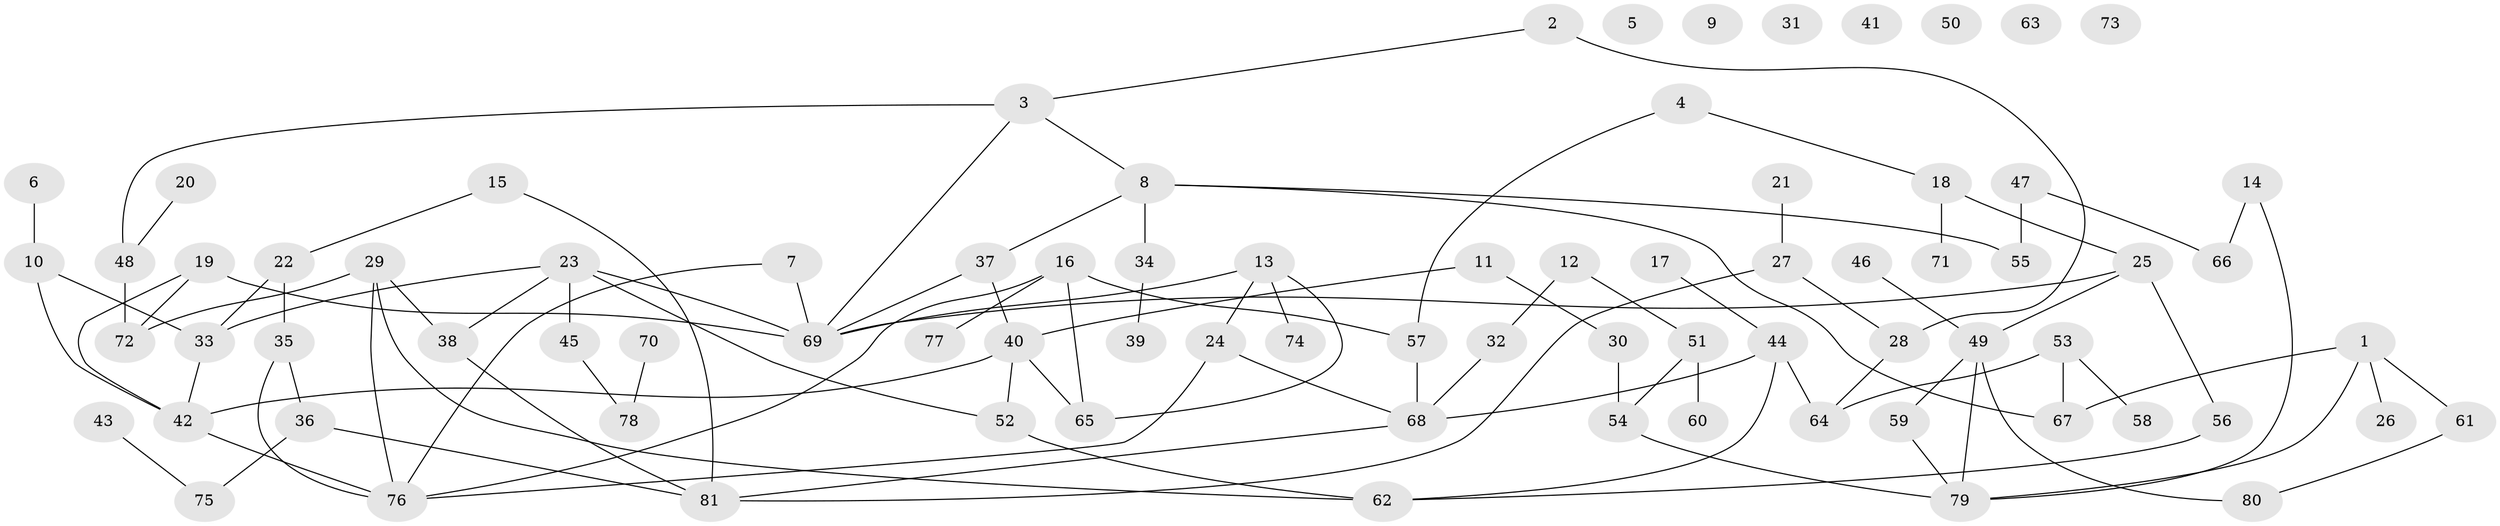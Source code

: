 // Generated by graph-tools (version 1.1) at 2025/49/03/09/25 03:49:07]
// undirected, 81 vertices, 103 edges
graph export_dot {
graph [start="1"]
  node [color=gray90,style=filled];
  1;
  2;
  3;
  4;
  5;
  6;
  7;
  8;
  9;
  10;
  11;
  12;
  13;
  14;
  15;
  16;
  17;
  18;
  19;
  20;
  21;
  22;
  23;
  24;
  25;
  26;
  27;
  28;
  29;
  30;
  31;
  32;
  33;
  34;
  35;
  36;
  37;
  38;
  39;
  40;
  41;
  42;
  43;
  44;
  45;
  46;
  47;
  48;
  49;
  50;
  51;
  52;
  53;
  54;
  55;
  56;
  57;
  58;
  59;
  60;
  61;
  62;
  63;
  64;
  65;
  66;
  67;
  68;
  69;
  70;
  71;
  72;
  73;
  74;
  75;
  76;
  77;
  78;
  79;
  80;
  81;
  1 -- 26;
  1 -- 61;
  1 -- 67;
  1 -- 79;
  2 -- 3;
  2 -- 28;
  3 -- 8;
  3 -- 48;
  3 -- 69;
  4 -- 18;
  4 -- 57;
  6 -- 10;
  7 -- 69;
  7 -- 76;
  8 -- 34;
  8 -- 37;
  8 -- 55;
  8 -- 67;
  10 -- 33;
  10 -- 42;
  11 -- 30;
  11 -- 40;
  12 -- 32;
  12 -- 51;
  13 -- 24;
  13 -- 65;
  13 -- 69;
  13 -- 74;
  14 -- 66;
  14 -- 79;
  15 -- 22;
  15 -- 81;
  16 -- 57;
  16 -- 65;
  16 -- 76;
  16 -- 77;
  17 -- 44;
  18 -- 25;
  18 -- 71;
  19 -- 42;
  19 -- 69;
  19 -- 72;
  20 -- 48;
  21 -- 27;
  22 -- 33;
  22 -- 35;
  23 -- 33;
  23 -- 38;
  23 -- 45;
  23 -- 52;
  23 -- 69;
  24 -- 68;
  24 -- 76;
  25 -- 49;
  25 -- 56;
  25 -- 69;
  27 -- 28;
  27 -- 81;
  28 -- 64;
  29 -- 38;
  29 -- 62;
  29 -- 72;
  29 -- 76;
  30 -- 54;
  32 -- 68;
  33 -- 42;
  34 -- 39;
  35 -- 36;
  35 -- 76;
  36 -- 75;
  36 -- 81;
  37 -- 40;
  37 -- 69;
  38 -- 81;
  40 -- 42;
  40 -- 52;
  40 -- 65;
  42 -- 76;
  43 -- 75;
  44 -- 62;
  44 -- 64;
  44 -- 68;
  45 -- 78;
  46 -- 49;
  47 -- 55;
  47 -- 66;
  48 -- 72;
  49 -- 59;
  49 -- 79;
  49 -- 80;
  51 -- 54;
  51 -- 60;
  52 -- 62;
  53 -- 58;
  53 -- 64;
  53 -- 67;
  54 -- 79;
  56 -- 62;
  57 -- 68;
  59 -- 79;
  61 -- 80;
  68 -- 81;
  70 -- 78;
}
